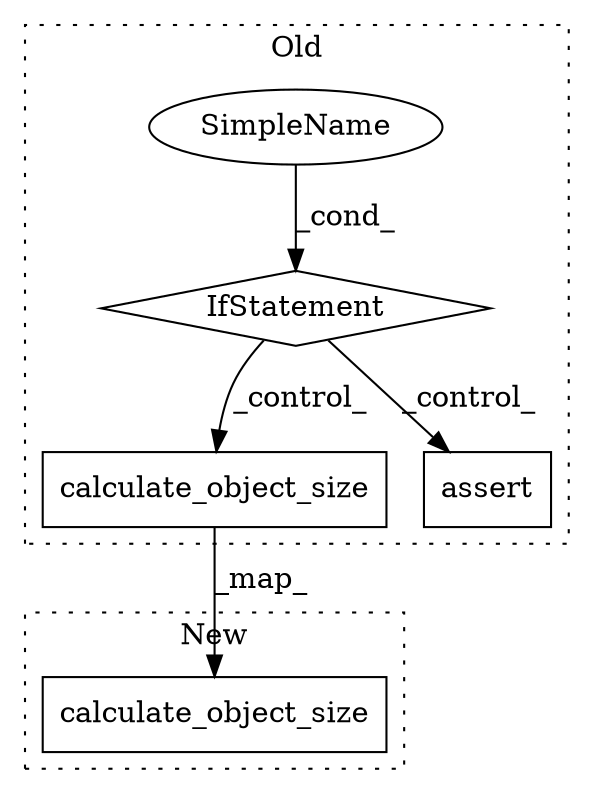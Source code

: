 digraph G {
subgraph cluster0 {
1 [label="calculate_object_size" a="32" s="3192,3226" l="22,1" shape="box"];
3 [label="SimpleName" a="42" s="" l="" shape="ellipse"];
4 [label="assert" a="6" s="3037" l="7" shape="box"];
5 [label="IfStatement" a="25" s="2939,2966" l="4,2" shape="diamond"];
label = "Old";
style="dotted";
}
subgraph cluster1 {
2 [label="calculate_object_size" a="32" s="3524,3558" l="22,1" shape="box"];
label = "New";
style="dotted";
}
1 -> 2 [label="_map_"];
3 -> 5 [label="_cond_"];
5 -> 1 [label="_control_"];
5 -> 4 [label="_control_"];
}